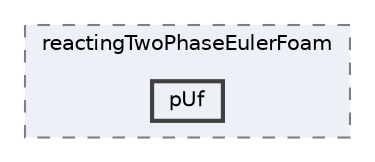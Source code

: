 digraph "applications/solvers/multiphase/reactingTwoPhaseEulerFoam/pUf"
{
 // LATEX_PDF_SIZE
  bgcolor="transparent";
  edge [fontname=Helvetica,fontsize=10,labelfontname=Helvetica,labelfontsize=10];
  node [fontname=Helvetica,fontsize=10,shape=box,height=0.2,width=0.4];
  compound=true
  subgraph clusterdir_229185c9b5dcbf21bfd7c781fdabd9d8 {
    graph [ bgcolor="#edf0f7", pencolor="grey50", label="reactingTwoPhaseEulerFoam", fontname=Helvetica,fontsize=10 style="filled,dashed", URL="dir_229185c9b5dcbf21bfd7c781fdabd9d8.html",tooltip=""]
  dir_62df7d404a8610a4e8f4a80312fcc8a9 [label="pUf", fillcolor="#edf0f7", color="grey25", style="filled,bold", URL="dir_62df7d404a8610a4e8f4a80312fcc8a9.html",tooltip=""];
  }
}
